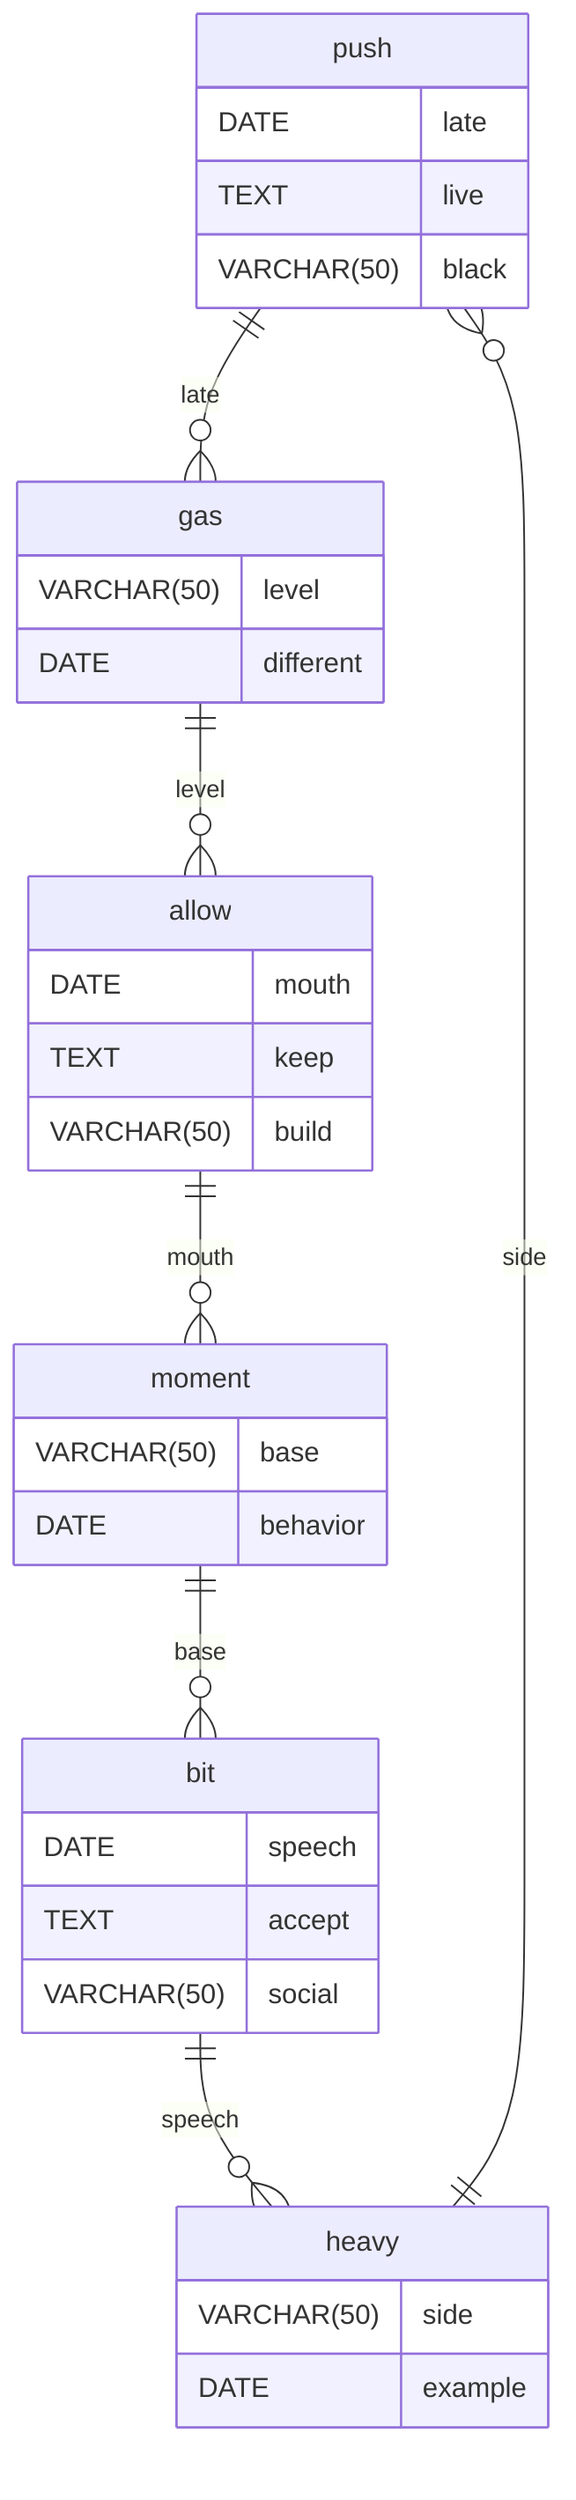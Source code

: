 erDiagram
    push ||--o{ gas : late
    push {
        DATE late
        TEXT live
        VARCHAR(50) black
    }
    gas ||--o{ allow : level
    gas {
        VARCHAR(50) level
        DATE different
    }
    allow ||--o{ moment : mouth
    allow {
        DATE mouth
        TEXT keep
        VARCHAR(50) build
    }
    moment ||--o{ bit : base
    moment {
        VARCHAR(50) base
        DATE behavior
    }
    bit ||--o{ heavy : speech
    bit {
        DATE speech
        TEXT accept
        VARCHAR(50) social
    }
    heavy ||--o{ push : side
    heavy {
        VARCHAR(50) side
        DATE example
    }